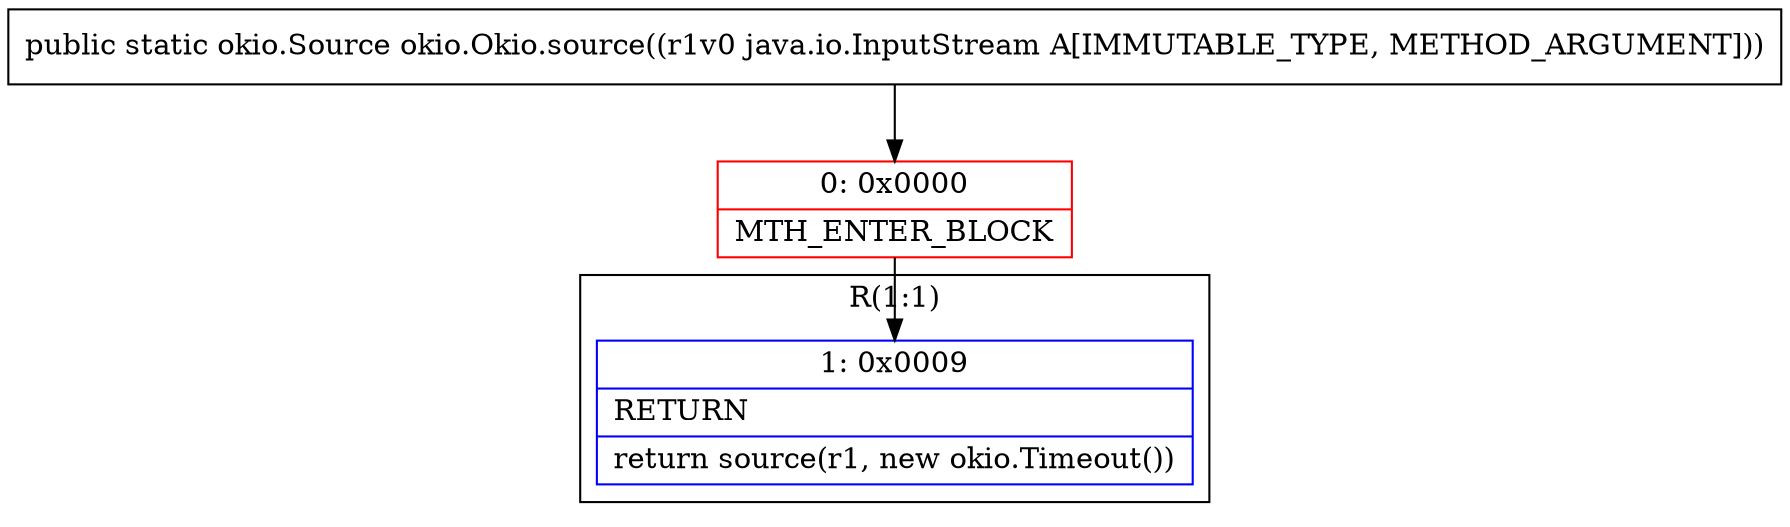digraph "CFG forokio.Okio.source(Ljava\/io\/InputStream;)Lokio\/Source;" {
subgraph cluster_Region_1806991996 {
label = "R(1:1)";
node [shape=record,color=blue];
Node_1 [shape=record,label="{1\:\ 0x0009|RETURN\l|return source(r1, new okio.Timeout())\l}"];
}
Node_0 [shape=record,color=red,label="{0\:\ 0x0000|MTH_ENTER_BLOCK\l}"];
MethodNode[shape=record,label="{public static okio.Source okio.Okio.source((r1v0 java.io.InputStream A[IMMUTABLE_TYPE, METHOD_ARGUMENT])) }"];
MethodNode -> Node_0;
Node_0 -> Node_1;
}

